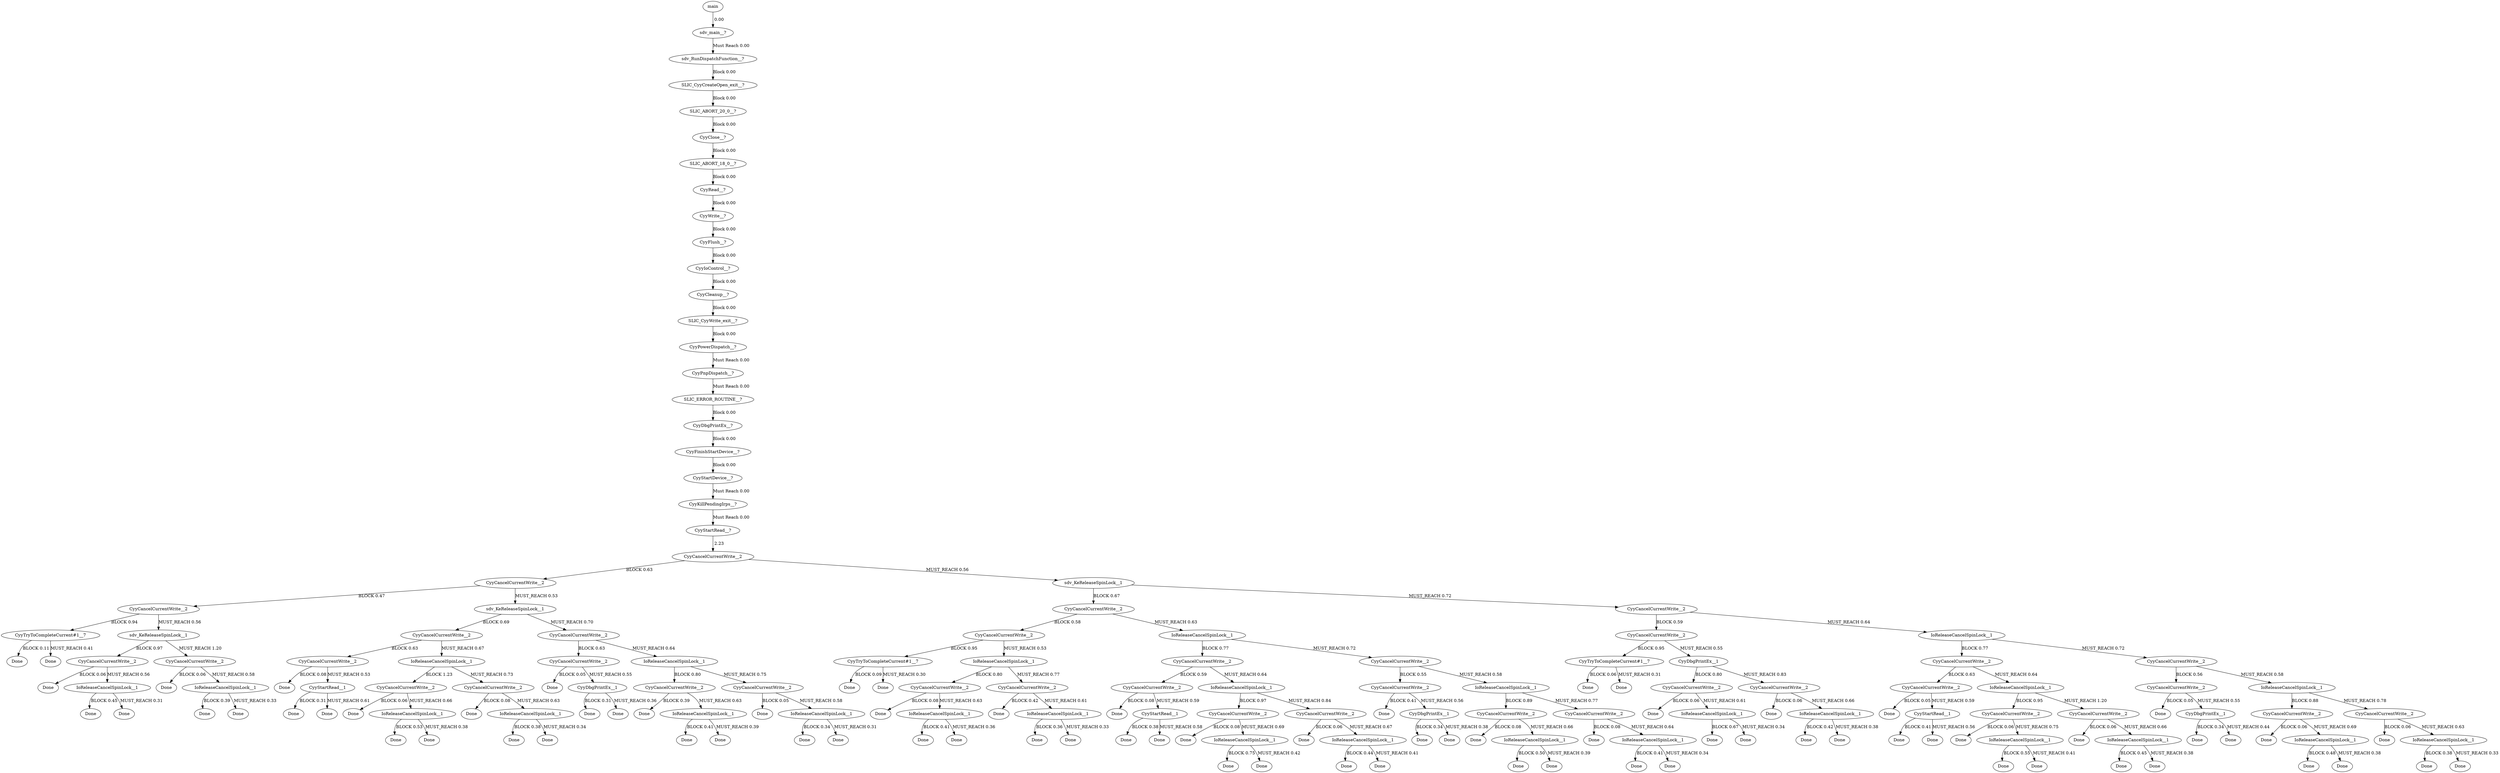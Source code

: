digraph TG {
0 [label="main"]
1 [label="sdv_main__?"]
2 [label="sdv_RunDispatchFunction__?"]
3 [label="SLIC_CyyCreateOpen_exit__?"]
4 [label="SLIC_ABORT_20_0__?"]
5 [label="CyyClose__?"]
6 [label="SLIC_ABORT_18_0__?"]
7 [label="CyyRead__?"]
8 [label="CyyWrite__?"]
9 [label="CyyFlush__?"]
10 [label="CyyIoControl__?"]
11 [label="CyyCleanup__?"]
12 [label="SLIC_CyyWrite_exit__?"]
13 [label="CyyPowerDispatch__?"]
14 [label="CyyPnpDispatch__?"]
15 [label="SLIC_ERROR_ROUTINE__?"]
16 [label="CyyDbgPrintEx__?"]
17 [label="CyyFinishStartDevice__?"]
18 [label="CyyStartDevice__?"]
19 [label="CyyKillPendingIrps__?"]
20 [label="CyyStartRead__?"]
21 [label="CyyCancelCurrentWrite__2"]
22 [label="CyyCancelCurrentWrite__2"]
23 [label="CyyCancelCurrentWrite__2"]
24 [label="CyyTryToCompleteCurrent#1__7"]
25 [label="Done"]
26 [label="Done"]
27 [label="sdv_KeReleaseSpinLock__1"]
28 [label="CyyCancelCurrentWrite__2"]
29 [label="Done"]
30 [label="IoReleaseCancelSpinLock__1"]
31 [label="Done"]
32 [label="Done"]
33 [label="CyyCancelCurrentWrite__2"]
34 [label="Done"]
35 [label="IoReleaseCancelSpinLock__1"]
36 [label="Done"]
37 [label="Done"]
38 [label="sdv_KeReleaseSpinLock__1"]
39 [label="CyyCancelCurrentWrite__2"]
40 [label="CyyCancelCurrentWrite__2"]
41 [label="Done"]
42 [label="CyyStartRead__1"]
43 [label="Done"]
44 [label="Done"]
45 [label="IoReleaseCancelSpinLock__1"]
46 [label="CyyCancelCurrentWrite__2"]
47 [label="Done"]
48 [label="IoReleaseCancelSpinLock__1"]
49 [label="Done"]
50 [label="Done"]
51 [label="CyyCancelCurrentWrite__2"]
52 [label="Done"]
53 [label="IoReleaseCancelSpinLock__1"]
54 [label="Done"]
55 [label="Done"]
56 [label="CyyCancelCurrentWrite__2"]
57 [label="CyyCancelCurrentWrite__2"]
58 [label="Done"]
59 [label="CyyDbgPrintEx__1"]
60 [label="Done"]
61 [label="Done"]
62 [label="IoReleaseCancelSpinLock__1"]
63 [label="CyyCancelCurrentWrite__2"]
64 [label="Done"]
65 [label="IoReleaseCancelSpinLock__1"]
66 [label="Done"]
67 [label="Done"]
68 [label="CyyCancelCurrentWrite__2"]
69 [label="Done"]
70 [label="IoReleaseCancelSpinLock__1"]
71 [label="Done"]
72 [label="Done"]
73 [label="sdv_KeReleaseSpinLock__1"]
74 [label="CyyCancelCurrentWrite__2"]
75 [label="CyyCancelCurrentWrite__2"]
76 [label="CyyTryToCompleteCurrent#1__7"]
77 [label="Done"]
78 [label="Done"]
79 [label="IoReleaseCancelSpinLock__1"]
80 [label="CyyCancelCurrentWrite__2"]
81 [label="Done"]
82 [label="IoReleaseCancelSpinLock__1"]
83 [label="Done"]
84 [label="Done"]
85 [label="CyyCancelCurrentWrite__2"]
86 [label="Done"]
87 [label="IoReleaseCancelSpinLock__1"]
88 [label="Done"]
89 [label="Done"]
90 [label="IoReleaseCancelSpinLock__1"]
91 [label="CyyCancelCurrentWrite__2"]
92 [label="CyyCancelCurrentWrite__2"]
93 [label="Done"]
94 [label="CyyStartRead__1"]
95 [label="Done"]
96 [label="Done"]
97 [label="IoReleaseCancelSpinLock__1"]
98 [label="CyyCancelCurrentWrite__2"]
99 [label="Done"]
100 [label="IoReleaseCancelSpinLock__1"]
101 [label="Done"]
102 [label="Done"]
103 [label="CyyCancelCurrentWrite__2"]
104 [label="Done"]
105 [label="IoReleaseCancelSpinLock__1"]
106 [label="Done"]
107 [label="Done"]
108 [label="CyyCancelCurrentWrite__2"]
109 [label="CyyCancelCurrentWrite__2"]
110 [label="Done"]
111 [label="CyyDbgPrintEx__1"]
112 [label="Done"]
113 [label="Done"]
114 [label="IoReleaseCancelSpinLock__1"]
115 [label="CyyCancelCurrentWrite__2"]
116 [label="Done"]
117 [label="IoReleaseCancelSpinLock__1"]
118 [label="Done"]
119 [label="Done"]
120 [label="CyyCancelCurrentWrite__2"]
121 [label="Done"]
122 [label="IoReleaseCancelSpinLock__1"]
123 [label="Done"]
124 [label="Done"]
125 [label="CyyCancelCurrentWrite__2"]
126 [label="CyyCancelCurrentWrite__2"]
127 [label="CyyTryToCompleteCurrent#1__7"]
128 [label="Done"]
129 [label="Done"]
130 [label="CyyDbgPrintEx__1"]
131 [label="CyyCancelCurrentWrite__2"]
132 [label="Done"]
133 [label="IoReleaseCancelSpinLock__1"]
134 [label="Done"]
135 [label="Done"]
136 [label="CyyCancelCurrentWrite__2"]
137 [label="Done"]
138 [label="IoReleaseCancelSpinLock__1"]
139 [label="Done"]
140 [label="Done"]
141 [label="IoReleaseCancelSpinLock__1"]
142 [label="CyyCancelCurrentWrite__2"]
143 [label="CyyCancelCurrentWrite__2"]
144 [label="Done"]
145 [label="CyyStartRead__1"]
146 [label="Done"]
147 [label="Done"]
148 [label="IoReleaseCancelSpinLock__1"]
149 [label="CyyCancelCurrentWrite__2"]
150 [label="Done"]
151 [label="IoReleaseCancelSpinLock__1"]
152 [label="Done"]
153 [label="Done"]
154 [label="CyyCancelCurrentWrite__2"]
155 [label="Done"]
156 [label="IoReleaseCancelSpinLock__1"]
157 [label="Done"]
158 [label="Done"]
159 [label="CyyCancelCurrentWrite__2"]
160 [label="CyyCancelCurrentWrite__2"]
161 [label="Done"]
162 [label="CyyDbgPrintEx__1"]
163 [label="Done"]
164 [label="Done"]
165 [label="IoReleaseCancelSpinLock__1"]
166 [label="CyyCancelCurrentWrite__2"]
167 [label="Done"]
168 [label="IoReleaseCancelSpinLock__1"]
169 [label="Done"]
170 [label="Done"]
171 [label="CyyCancelCurrentWrite__2"]
172 [label="Done"]
173 [label="IoReleaseCancelSpinLock__1"]
174 [label="Done"]
175 [label="Done"]
0 -> 1 [label=" 0.00"]
1 -> 2 [label="Must Reach 0.00"]
2 -> 3 [label="Block 0.00"]
3 -> 4 [label="Block 0.00"]
4 -> 5 [label="Block 0.00"]
5 -> 6 [label="Block 0.00"]
6 -> 7 [label="Block 0.00"]
7 -> 8 [label="Block 0.00"]
8 -> 9 [label="Block 0.00"]
9 -> 10 [label="Block 0.00"]
10 -> 11 [label="Block 0.00"]
11 -> 12 [label="Block 0.00"]
12 -> 13 [label="Block 0.00"]
13 -> 14 [label="Must Reach 0.00"]
14 -> 15 [label="Must Reach 0.00"]
15 -> 16 [label="Block 0.00"]
16 -> 17 [label="Block 0.00"]
17 -> 18 [label="Block 0.00"]
18 -> 19 [label="Must Reach 0.00"]
19 -> 20 [label="Must Reach 0.00"]
20 -> 21 [label=" 2.23"]
21 -> 22 [label="BLOCK 0.63"]
21 -> 73 [label="MUST_REACH 0.56"]
22 -> 23 [label="BLOCK 0.47"]
22 -> 38 [label="MUST_REACH 0.53"]
23 -> 24 [label="BLOCK 0.94"]
23 -> 27 [label="MUST_REACH 0.56"]
24 -> 25 [label="BLOCK 0.11"]
24 -> 26 [label="MUST_REACH 0.41"]
27 -> 28 [label="BLOCK 0.97"]
27 -> 33 [label="MUST_REACH 1.20"]
28 -> 29 [label="BLOCK 0.06"]
28 -> 30 [label="MUST_REACH 0.56"]
30 -> 31 [label="BLOCK 0.45"]
30 -> 32 [label="MUST_REACH 0.31"]
33 -> 34 [label="BLOCK 0.06"]
33 -> 35 [label="MUST_REACH 0.58"]
35 -> 36 [label="BLOCK 0.39"]
35 -> 37 [label="MUST_REACH 0.33"]
38 -> 39 [label="BLOCK 0.69"]
38 -> 56 [label="MUST_REACH 0.70"]
39 -> 40 [label="BLOCK 0.63"]
39 -> 45 [label="MUST_REACH 0.67"]
40 -> 41 [label="BLOCK 0.08"]
40 -> 42 [label="MUST_REACH 0.53"]
42 -> 43 [label="BLOCK 0.31"]
42 -> 44 [label="MUST_REACH 0.61"]
45 -> 46 [label="BLOCK 1.23"]
45 -> 51 [label="MUST_REACH 0.73"]
46 -> 47 [label="BLOCK 0.06"]
46 -> 48 [label="MUST_REACH 0.66"]
48 -> 49 [label="BLOCK 0.53"]
48 -> 50 [label="MUST_REACH 0.38"]
51 -> 52 [label="BLOCK 0.08"]
51 -> 53 [label="MUST_REACH 0.63"]
53 -> 54 [label="BLOCK 0.38"]
53 -> 55 [label="MUST_REACH 0.34"]
56 -> 57 [label="BLOCK 0.63"]
56 -> 62 [label="MUST_REACH 0.64"]
57 -> 58 [label="BLOCK 0.05"]
57 -> 59 [label="MUST_REACH 0.55"]
59 -> 60 [label="BLOCK 0.31"]
59 -> 61 [label="MUST_REACH 0.36"]
62 -> 63 [label="BLOCK 0.80"]
62 -> 68 [label="MUST_REACH 0.75"]
63 -> 64 [label="BLOCK 0.39"]
63 -> 65 [label="MUST_REACH 0.63"]
65 -> 66 [label="BLOCK 0.41"]
65 -> 67 [label="MUST_REACH 0.39"]
68 -> 69 [label="BLOCK 0.05"]
68 -> 70 [label="MUST_REACH 0.58"]
70 -> 71 [label="BLOCK 0.34"]
70 -> 72 [label="MUST_REACH 0.31"]
73 -> 74 [label="BLOCK 0.67"]
73 -> 125 [label="MUST_REACH 0.72"]
74 -> 75 [label="BLOCK 0.58"]
74 -> 90 [label="MUST_REACH 0.63"]
75 -> 76 [label="BLOCK 0.95"]
75 -> 79 [label="MUST_REACH 0.53"]
76 -> 77 [label="BLOCK 0.09"]
76 -> 78 [label="MUST_REACH 0.30"]
79 -> 80 [label="BLOCK 0.80"]
79 -> 85 [label="MUST_REACH 0.77"]
80 -> 81 [label="BLOCK 0.08"]
80 -> 82 [label="MUST_REACH 0.63"]
82 -> 83 [label="BLOCK 0.41"]
82 -> 84 [label="MUST_REACH 0.36"]
85 -> 86 [label="BLOCK 0.42"]
85 -> 87 [label="MUST_REACH 0.61"]
87 -> 88 [label="BLOCK 0.36"]
87 -> 89 [label="MUST_REACH 0.33"]
90 -> 91 [label="BLOCK 0.77"]
90 -> 108 [label="MUST_REACH 0.72"]
91 -> 92 [label="BLOCK 0.59"]
91 -> 97 [label="MUST_REACH 0.64"]
92 -> 93 [label="BLOCK 0.08"]
92 -> 94 [label="MUST_REACH 0.59"]
94 -> 95 [label="BLOCK 0.38"]
94 -> 96 [label="MUST_REACH 0.58"]
97 -> 98 [label="BLOCK 0.97"]
97 -> 103 [label="MUST_REACH 0.84"]
98 -> 99 [label="BLOCK 0.08"]
98 -> 100 [label="MUST_REACH 0.69"]
100 -> 101 [label="BLOCK 0.75"]
100 -> 102 [label="MUST_REACH 0.42"]
103 -> 104 [label="BLOCK 0.06"]
103 -> 105 [label="MUST_REACH 0.67"]
105 -> 106 [label="BLOCK 0.44"]
105 -> 107 [label="MUST_REACH 0.41"]
108 -> 109 [label="BLOCK 0.55"]
108 -> 114 [label="MUST_REACH 0.58"]
109 -> 110 [label="BLOCK 0.41"]
109 -> 111 [label="MUST_REACH 0.56"]
111 -> 112 [label="BLOCK 0.34"]
111 -> 113 [label="MUST_REACH 0.38"]
114 -> 115 [label="BLOCK 0.89"]
114 -> 120 [label="MUST_REACH 0.77"]
115 -> 116 [label="BLOCK 0.08"]
115 -> 117 [label="MUST_REACH 0.66"]
117 -> 118 [label="BLOCK 0.50"]
117 -> 119 [label="MUST_REACH 0.39"]
120 -> 121 [label="BLOCK 0.08"]
120 -> 122 [label="MUST_REACH 0.64"]
122 -> 123 [label="BLOCK 0.41"]
122 -> 124 [label="MUST_REACH 0.34"]
125 -> 126 [label="BLOCK 0.59"]
125 -> 141 [label="MUST_REACH 0.64"]
126 -> 127 [label="BLOCK 0.95"]
126 -> 130 [label="MUST_REACH 0.55"]
127 -> 128 [label="BLOCK 0.06"]
127 -> 129 [label="MUST_REACH 0.31"]
130 -> 131 [label="BLOCK 0.80"]
130 -> 136 [label="MUST_REACH 0.83"]
131 -> 132 [label="BLOCK 0.06"]
131 -> 133 [label="MUST_REACH 0.61"]
133 -> 134 [label="BLOCK 0.67"]
133 -> 135 [label="MUST_REACH 0.34"]
136 -> 137 [label="BLOCK 0.06"]
136 -> 138 [label="MUST_REACH 0.66"]
138 -> 139 [label="BLOCK 0.42"]
138 -> 140 [label="MUST_REACH 0.38"]
141 -> 142 [label="BLOCK 0.77"]
141 -> 159 [label="MUST_REACH 0.72"]
142 -> 143 [label="BLOCK 0.63"]
142 -> 148 [label="MUST_REACH 0.64"]
143 -> 144 [label="BLOCK 0.05"]
143 -> 145 [label="MUST_REACH 0.59"]
145 -> 146 [label="BLOCK 0.41"]
145 -> 147 [label="MUST_REACH 0.56"]
148 -> 149 [label="BLOCK 0.95"]
148 -> 154 [label="MUST_REACH 1.20"]
149 -> 150 [label="BLOCK 0.06"]
149 -> 151 [label="MUST_REACH 0.75"]
151 -> 152 [label="BLOCK 0.55"]
151 -> 153 [label="MUST_REACH 0.41"]
154 -> 155 [label="BLOCK 0.06"]
154 -> 156 [label="MUST_REACH 0.66"]
156 -> 157 [label="BLOCK 0.45"]
156 -> 158 [label="MUST_REACH 0.38"]
159 -> 160 [label="BLOCK 0.56"]
159 -> 165 [label="MUST_REACH 0.58"]
160 -> 161 [label="BLOCK 0.05"]
160 -> 162 [label="MUST_REACH 0.55"]
162 -> 163 [label="BLOCK 0.34"]
162 -> 164 [label="MUST_REACH 0.44"]
165 -> 166 [label="BLOCK 0.88"]
165 -> 171 [label="MUST_REACH 0.78"]
166 -> 167 [label="BLOCK 0.06"]
166 -> 168 [label="MUST_REACH 0.69"]
168 -> 169 [label="BLOCK 0.48"]
168 -> 170 [label="MUST_REACH 0.38"]
171 -> 172 [label="BLOCK 0.06"]
171 -> 173 [label="MUST_REACH 0.63"]
173 -> 174 [label="BLOCK 0.38"]
173 -> 175 [label="MUST_REACH 0.33"]
}

